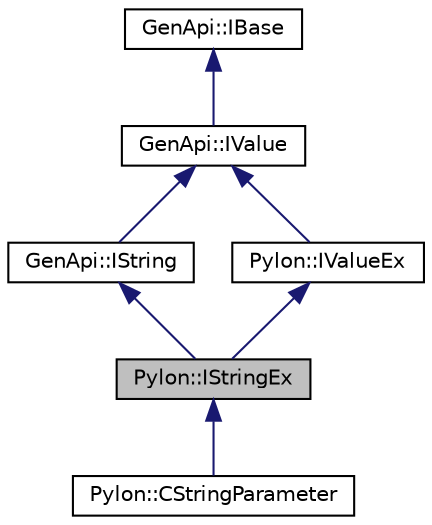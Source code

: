 digraph "Pylon::IStringEx"
{
  edge [fontname="Helvetica",fontsize="10",labelfontname="Helvetica",labelfontsize="10"];
  node [fontname="Helvetica",fontsize="10",shape=record];
  Node1 [label="Pylon::IStringEx",height=0.2,width=0.4,color="black", fillcolor="grey75", style="filled", fontcolor="black"];
  Node2 -> Node1 [dir="back",color="midnightblue",fontsize="10",style="solid",fontname="Helvetica"];
  Node2 [label="GenApi::IString",height=0.2,width=0.4,color="black", fillcolor="white", style="filled",URL="$struct_gen_api_1_1_i_string.html",tooltip="Interface for string properties. "];
  Node3 -> Node2 [dir="back",color="midnightblue",fontsize="10",style="solid",fontname="Helvetica"];
  Node3 [label="GenApi::IValue",height=0.2,width=0.4,color="black", fillcolor="white", style="filled",URL="$struct_gen_api_1_1_i_value.html",tooltip="Interface for value properties. "];
  Node4 -> Node3 [dir="back",color="midnightblue",fontsize="10",style="solid",fontname="Helvetica"];
  Node4 [label="GenApi::IBase",height=0.2,width=0.4,color="black", fillcolor="white", style="filled",URL="$struct_gen_api_1_1_i_base.html",tooltip="Base interface common to all nodes. "];
  Node5 -> Node1 [dir="back",color="midnightblue",fontsize="10",style="solid",fontname="Helvetica"];
  Node5 [label="Pylon::IValueEx",height=0.2,width=0.4,color="black", fillcolor="white", style="filled",URL="$struct_pylon_1_1_i_value_ex.html",tooltip="Extends the GenApi::IValue interface with convenience methods. "];
  Node3 -> Node5 [dir="back",color="midnightblue",fontsize="10",style="solid",fontname="Helvetica"];
  Node1 -> Node6 [dir="back",color="midnightblue",fontsize="10",style="solid",fontname="Helvetica"];
  Node6 [label="Pylon::CStringParameter",height=0.2,width=0.4,color="black", fillcolor="white", style="filled",URL="$class_pylon_1_1_c_string_parameter.html",tooltip="CStringParameter class used to simplify access to GenApi parameters. "];
}
